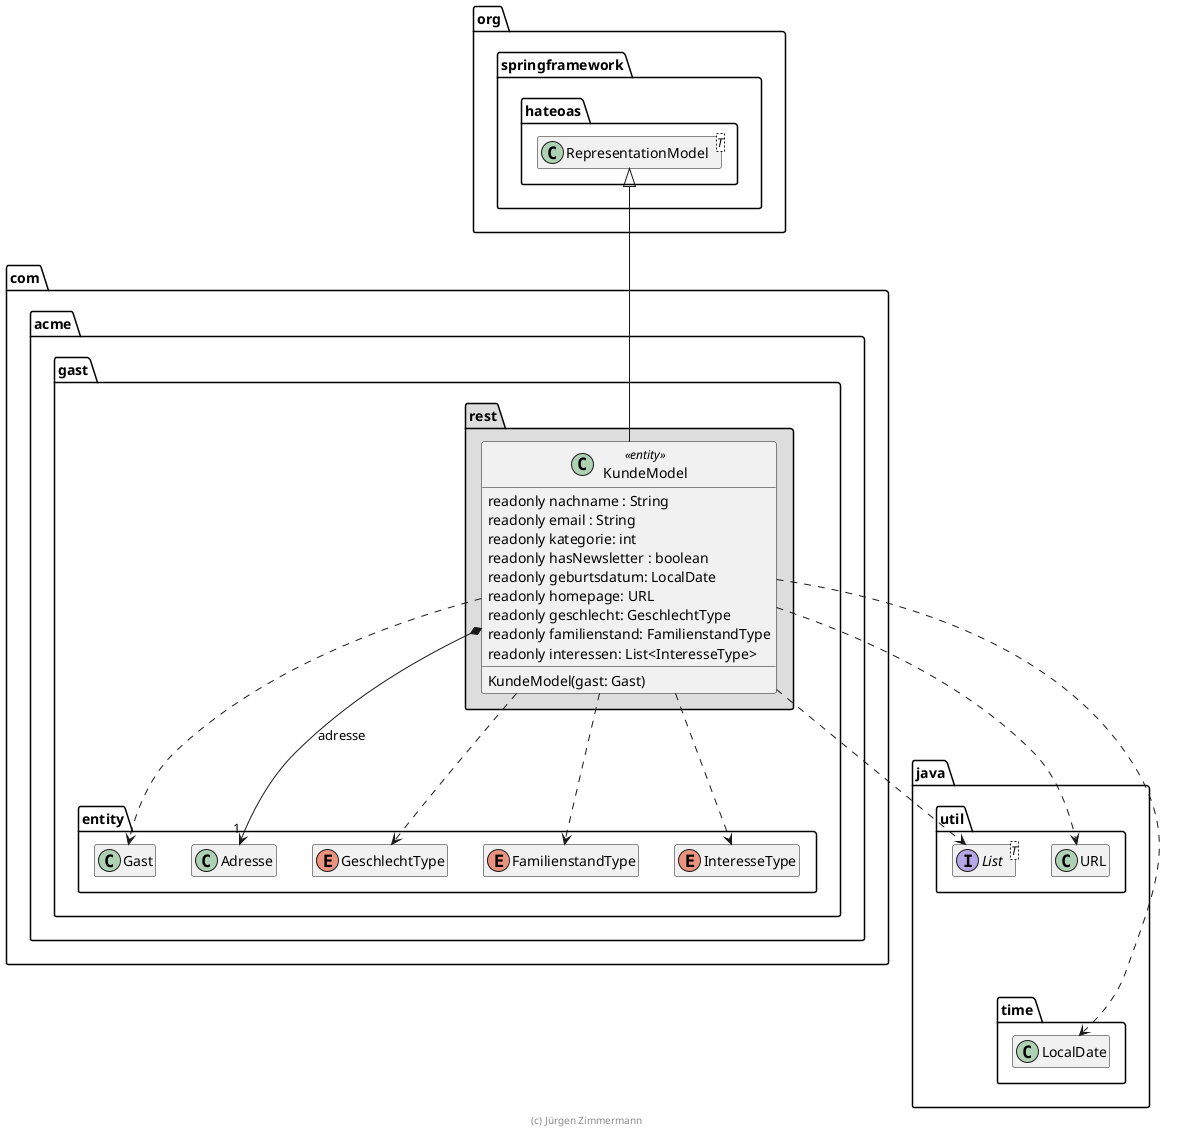 ' Copyright (C) 2019 - present Juergen Zimmermann, Hochschule Karlsruhe
'
' This program is free software: you can redistribute it and/or modify
' it under the terms of the GNU General Public License as published by
' the Free Software Foundation, either version 3 of the License, or
' (at your option) any later version.
'
' This program is distributed in the hope that it will be useful,
' but WITHOUT ANY WARRANTY; without even the implied warranty of
' MERCHANTABILITY or FITNESS FOR A PARTICULAR PURPOSE.  See the
' GNU General Public License for more details.
'
' You should have received a copy of the GNU General Public License
' along with this program.  If not, see <https://www.gnu.org/licenses/>.
@startuml KundeModel

skinparam classAttributeIconSize 0
' skinparam monochrome true

package java {
    package util {
        interface List<T>
        class URL
    }

    package time {
        class LocalDate
    }

    URL .[hidden].> LocalDate
}

package org.springframework.hateoas {
    class RepresentationModel<T>
}

package com.acme.gast {
    package entity {
        class Gast
        class Adresse

        enum GeschlechtType
        enum FamilienstandType
        enum InteresseType
    }

    package rest #DDDDDD {
        class KundeModel << entity >> {
            readonly nachname : String
            readonly email : String
            readonly kategorie: int
            readonly hasNewsletter : boolean
            readonly geburtsdatum: LocalDate
            readonly homepage: URL
            readonly geschlecht: GeschlechtType
            readonly familienstand: FamilienstandType
            readonly interessen: List<InteresseType>

            KundeModel(gast: Gast)
        }

        KundeModel *--> "1" Adresse : adresse
        KundeModel ..> GeschlechtType
        KundeModel ..> FamilienstandType
        KundeModel ..> InteresseType

        KundeModel -up-|> RepresentationModel

        KundeModel ..> Gast
        KundeModel .right.> LocalDate
        KundeModel ..> URL
        KundeModel .right.> List
    }
}

hide empty members

footer (c) Jürgen Zimmermann

@enduml
